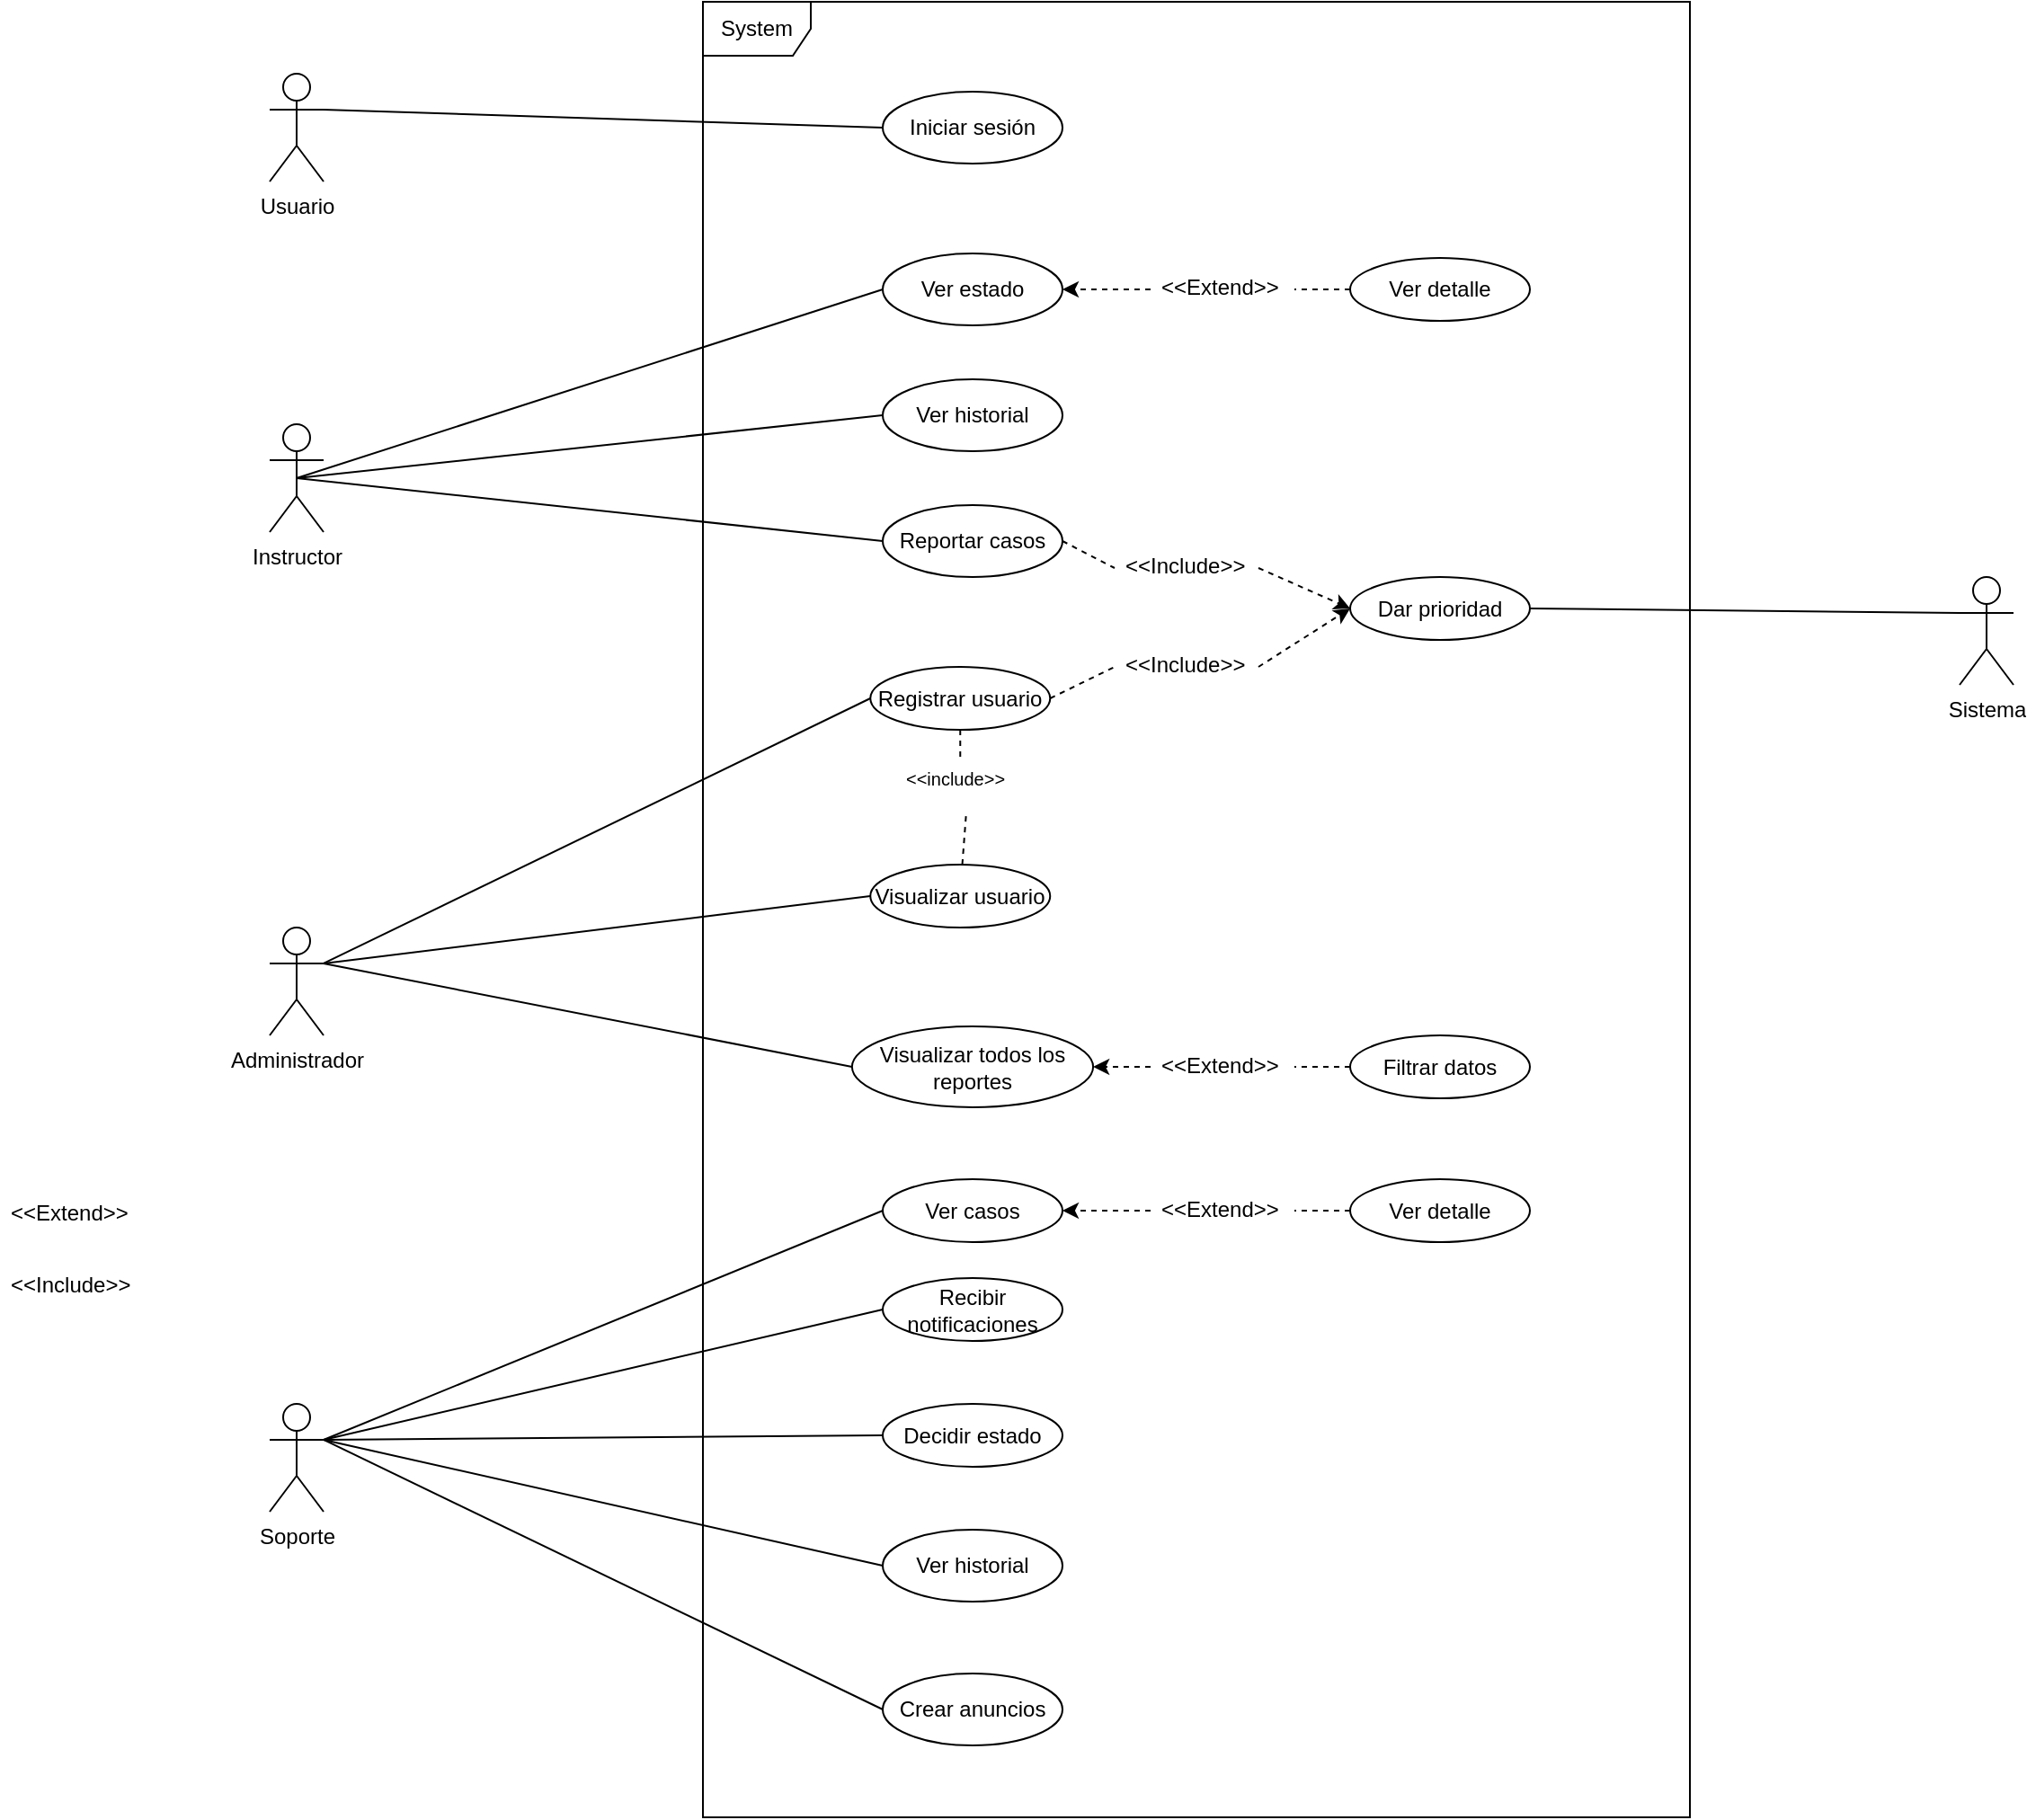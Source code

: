 <mxfile version="24.4.13" type="google">
  <diagram id="lh7WbV4Iy8WrtDELX4y8" name="Caso de Uso">
    <mxGraphModel grid="1" page="1" gridSize="10" guides="1" tooltips="1" connect="1" arrows="1" fold="1" pageScale="1" pageWidth="827" pageHeight="1169" math="0" shadow="0">
      <root>
        <mxCell id="0" />
        <mxCell id="1" parent="0" />
        <mxCell id="MmRivBiSD92z09sdU0Ch-2" value="Instructor" style="shape=umlActor;verticalLabelPosition=bottom;verticalAlign=top;html=1;outlineConnect=0;" vertex="1" parent="1">
          <mxGeometry x="180" y="705" width="30" height="60" as="geometry" />
        </mxCell>
        <mxCell id="MmRivBiSD92z09sdU0Ch-3" value="System" style="shape=umlFrame;whiteSpace=wrap;html=1;pointerEvents=0;" vertex="1" parent="1">
          <mxGeometry x="421" y="470" width="549" height="1010" as="geometry" />
        </mxCell>
        <mxCell id="Rz5tokOLX-X4fyQ1hG-s-20" style="rounded=0;orthogonalLoop=1;jettySize=auto;html=1;exitX=1;exitY=0.5;exitDx=0;exitDy=0;entryX=0;entryY=0.5;entryDx=0;entryDy=0;dashed=1;" edge="1" parent="1" source="Rz5tokOLX-X4fyQ1hG-s-25" target="gPLNGI23Kw-Nau3DVjQg-1">
          <mxGeometry relative="1" as="geometry" />
        </mxCell>
        <mxCell id="MmRivBiSD92z09sdU0Ch-8" value="Reportar casos" style="ellipse;whiteSpace=wrap;html=1;" vertex="1" parent="1">
          <mxGeometry x="521" y="750" width="100" height="40" as="geometry" />
        </mxCell>
        <mxCell id="MmRivBiSD92z09sdU0Ch-11" value="Ver historial" style="ellipse;whiteSpace=wrap;html=1;" vertex="1" parent="1">
          <mxGeometry x="521" y="680" width="100" height="40" as="geometry" />
        </mxCell>
        <mxCell id="MmRivBiSD92z09sdU0Ch-14" value="Iniciar sesión" style="ellipse;whiteSpace=wrap;html=1;" vertex="1" parent="1">
          <mxGeometry x="521" y="520" width="100" height="40" as="geometry" />
        </mxCell>
        <mxCell id="Rz5tokOLX-X4fyQ1hG-s-12" style="rounded=0;orthogonalLoop=1;jettySize=auto;html=1;exitX=1;exitY=0.333;exitDx=0;exitDy=0;exitPerimeter=0;entryX=0;entryY=0.5;entryDx=0;entryDy=0;endArrow=none;endFill=0;" edge="1" parent="1" source="MmRivBiSD92z09sdU0Ch-15" target="Rz5tokOLX-X4fyQ1hG-s-11">
          <mxGeometry relative="1" as="geometry" />
        </mxCell>
        <mxCell id="MmRivBiSD92z09sdU0Ch-15" value="Administrador&lt;div&gt;&lt;br&gt;&lt;/div&gt;" style="shape=umlActor;verticalLabelPosition=bottom;verticalAlign=top;html=1;outlineConnect=0;" vertex="1" parent="1">
          <mxGeometry x="180" y="985" width="30" height="60" as="geometry" />
        </mxCell>
        <mxCell id="Rz5tokOLX-X4fyQ1hG-s-19" style="rounded=0;orthogonalLoop=1;jettySize=auto;html=1;exitX=1;exitY=0.5;exitDx=0;exitDy=0;entryX=0;entryY=0.5;entryDx=0;entryDy=0;dashed=1;" edge="1" parent="1" source="Rz5tokOLX-X4fyQ1hG-s-23" target="gPLNGI23Kw-Nau3DVjQg-1">
          <mxGeometry relative="1" as="geometry" />
        </mxCell>
        <mxCell id="MmRivBiSD92z09sdU0Ch-17" value="Registrar usuario" style="ellipse;whiteSpace=wrap;html=1;" vertex="1" parent="1">
          <mxGeometry x="514.13" y="840" width="100" height="35" as="geometry" />
        </mxCell>
        <mxCell id="MmRivBiSD92z09sdU0Ch-18" value="Visualizar usuario" style="ellipse;whiteSpace=wrap;html=1;" vertex="1" parent="1">
          <mxGeometry x="514.13" y="950" width="100" height="35" as="geometry" />
        </mxCell>
        <mxCell id="MmRivBiSD92z09sdU0Ch-19" style="rounded=0;orthogonalLoop=1;jettySize=auto;html=1;entryX=0;entryY=0.5;entryDx=0;entryDy=0;endArrow=none;endFill=0;exitX=0.5;exitY=0.5;exitDx=0;exitDy=0;exitPerimeter=0;" edge="1" parent="1" source="MmRivBiSD92z09sdU0Ch-2" target="MmRivBiSD92z09sdU0Ch-11">
          <mxGeometry relative="1" as="geometry">
            <mxPoint x="390" y="765" as="sourcePoint" />
            <mxPoint x="550" y="530" as="targetPoint" />
          </mxGeometry>
        </mxCell>
        <mxCell id="MmRivBiSD92z09sdU0Ch-20" style="rounded=0;orthogonalLoop=1;jettySize=auto;html=1;entryX=0;entryY=0.5;entryDx=0;entryDy=0;endArrow=none;endFill=0;exitX=0.5;exitY=0.5;exitDx=0;exitDy=0;exitPerimeter=0;" edge="1" parent="1" source="MmRivBiSD92z09sdU0Ch-2" target="MmRivBiSD92z09sdU0Ch-8">
          <mxGeometry relative="1" as="geometry">
            <mxPoint x="310" y="760" as="sourcePoint" />
            <mxPoint x="550" y="710" as="targetPoint" />
          </mxGeometry>
        </mxCell>
        <mxCell id="MmRivBiSD92z09sdU0Ch-22" style="rounded=0;orthogonalLoop=1;jettySize=auto;html=1;exitX=1;exitY=0.333;exitDx=0;exitDy=0;exitPerimeter=0;entryX=0;entryY=0.5;entryDx=0;entryDy=0;endArrow=none;endFill=0;" edge="1" parent="1" source="MmRivBiSD92z09sdU0Ch-15" target="MmRivBiSD92z09sdU0Ch-17">
          <mxGeometry relative="1" as="geometry">
            <mxPoint x="390" y="720" as="sourcePoint" />
            <mxPoint x="560" y="800" as="targetPoint" />
          </mxGeometry>
        </mxCell>
        <mxCell id="MmRivBiSD92z09sdU0Ch-23" style="rounded=0;orthogonalLoop=1;jettySize=auto;html=1;exitX=1;exitY=0.333;exitDx=0;exitDy=0;exitPerimeter=0;entryX=0;entryY=0.5;entryDx=0;entryDy=0;endArrow=none;endFill=0;" edge="1" parent="1" source="MmRivBiSD92z09sdU0Ch-15" target="MmRivBiSD92z09sdU0Ch-18">
          <mxGeometry relative="1" as="geometry">
            <mxPoint x="380" y="1128" as="sourcePoint" />
            <mxPoint x="550" y="1058" as="targetPoint" />
          </mxGeometry>
        </mxCell>
        <mxCell id="MmRivBiSD92z09sdU0Ch-72" value="Ver estado" style="ellipse;whiteSpace=wrap;html=1;" vertex="1" parent="1">
          <mxGeometry x="521" y="610" width="100" height="40" as="geometry" />
        </mxCell>
        <mxCell id="MmRivBiSD92z09sdU0Ch-73" style="rounded=0;orthogonalLoop=1;jettySize=auto;html=1;exitX=0;exitY=0.5;exitDx=0;exitDy=0;endArrow=none;endFill=0;entryX=0.5;entryY=0.5;entryDx=0;entryDy=0;entryPerimeter=0;" edge="1" parent="1" source="MmRivBiSD92z09sdU0Ch-72" target="MmRivBiSD92z09sdU0Ch-2">
          <mxGeometry relative="1" as="geometry">
            <mxPoint x="390" y="765" as="targetPoint" />
          </mxGeometry>
        </mxCell>
        <mxCell id="Rz5tokOLX-X4fyQ1hG-s-9" style="rounded=0;orthogonalLoop=1;jettySize=auto;html=1;exitX=0;exitY=0.333;exitDx=0;exitDy=0;exitPerimeter=0;entryX=1;entryY=0.5;entryDx=0;entryDy=0;endArrow=none;endFill=0;" edge="1" parent="1" source="MmRivBiSD92z09sdU0Ch-76" target="gPLNGI23Kw-Nau3DVjQg-1">
          <mxGeometry relative="1" as="geometry" />
        </mxCell>
        <mxCell id="MmRivBiSD92z09sdU0Ch-76" value="Sistema&lt;div&gt;&lt;br&gt;&lt;/div&gt;" style="shape=umlActor;verticalLabelPosition=bottom;verticalAlign=top;html=1;" vertex="1" parent="1">
          <mxGeometry x="1120" y="790" width="30" height="60" as="geometry" />
        </mxCell>
        <mxCell id="gPLNGI23Kw-Nau3DVjQg-1" value="Dar prioridad" style="ellipse;whiteSpace=wrap;html=1;" vertex="1" parent="1">
          <mxGeometry x="781" y="790" width="100" height="35" as="geometry" />
        </mxCell>
        <mxCell id="gPLNGI23Kw-Nau3DVjQg-9" style="rounded=0;orthogonalLoop=1;jettySize=auto;html=1;exitX=1;exitY=0.333;exitDx=0;exitDy=0;exitPerimeter=0;entryX=0;entryY=0.5;entryDx=0;entryDy=0;endArrow=none;endFill=0;" edge="1" parent="1" source="gPLNGI23Kw-Nau3DVjQg-6" target="gPLNGI23Kw-Nau3DVjQg-7">
          <mxGeometry relative="1" as="geometry" />
        </mxCell>
        <mxCell id="gPLNGI23Kw-Nau3DVjQg-10" style="rounded=0;orthogonalLoop=1;jettySize=auto;html=1;exitX=1;exitY=0.333;exitDx=0;exitDy=0;exitPerimeter=0;entryX=0;entryY=0.5;entryDx=0;entryDy=0;endArrow=none;endFill=0;" edge="1" parent="1" source="gPLNGI23Kw-Nau3DVjQg-6" target="gPLNGI23Kw-Nau3DVjQg-8">
          <mxGeometry relative="1" as="geometry" />
        </mxCell>
        <mxCell id="R_0sUCDqXXY_c-cNGSCG-5" style="rounded=0;orthogonalLoop=1;jettySize=auto;html=1;entryX=0;entryY=0.5;entryDx=0;entryDy=0;endArrow=none;endFill=0;exitX=1;exitY=0.333;exitDx=0;exitDy=0;exitPerimeter=0;" edge="1" parent="1" source="gPLNGI23Kw-Nau3DVjQg-6" target="v0um87Z71XnuI7ePmmdb-1">
          <mxGeometry relative="1" as="geometry" />
        </mxCell>
        <mxCell id="jb-5SbUCB1I8pJxJVL-R-2" style="rounded=0;orthogonalLoop=1;jettySize=auto;html=1;exitX=1;exitY=0.333;exitDx=0;exitDy=0;exitPerimeter=0;entryX=0;entryY=0.5;entryDx=0;entryDy=0;endArrow=none;endFill=0;" edge="1" parent="1" source="gPLNGI23Kw-Nau3DVjQg-6" target="jb-5SbUCB1I8pJxJVL-R-1">
          <mxGeometry relative="1" as="geometry" />
        </mxCell>
        <mxCell id="gPLNGI23Kw-Nau3DVjQg-6" value="Soporte" style="shape=umlActor;verticalLabelPosition=bottom;verticalAlign=top;html=1;outlineConnect=0;" vertex="1" parent="1">
          <mxGeometry x="180" y="1250" width="30" height="60" as="geometry" />
        </mxCell>
        <mxCell id="gPLNGI23Kw-Nau3DVjQg-7" value="Recibir notificaciones" style="ellipse;whiteSpace=wrap;html=1;" vertex="1" parent="1">
          <mxGeometry x="521" y="1180" width="100" height="35" as="geometry" />
        </mxCell>
        <mxCell id="gPLNGI23Kw-Nau3DVjQg-8" value="Decidir estado" style="ellipse;whiteSpace=wrap;html=1;" vertex="1" parent="1">
          <mxGeometry x="521" y="1250" width="100" height="35" as="geometry" />
        </mxCell>
        <mxCell id="v0um87Z71XnuI7ePmmdb-1" value="Ver casos" style="ellipse;whiteSpace=wrap;html=1;" vertex="1" parent="1">
          <mxGeometry x="521" y="1125" width="100" height="35" as="geometry" />
        </mxCell>
        <mxCell id="v0um87Z71XnuI7ePmmdb-35" value="&amp;lt;&amp;lt;include&amp;gt;&amp;gt;" style="text;strokeColor=none;fillColor=none;spacingLeft=4;spacingRight=4;overflow=hidden;rotatable=0;points=[[0,0.5],[1,0.5]];portConstraint=eastwest;fontSize=10;whiteSpace=wrap;html=1;dashed=1;dashPattern=12 12;direction=south;" vertex="1" parent="1">
          <mxGeometry x="528.26" y="890" width="71.75" height="30" as="geometry" />
        </mxCell>
        <mxCell id="xhQeVwiXVVw_yMUnogQu-4" style="rounded=0;orthogonalLoop=1;jettySize=auto;html=1;entryX=0;entryY=0.5;entryDx=0;entryDy=0;dashed=1;endArrow=none;endFill=0;" edge="1" parent="1" source="MmRivBiSD92z09sdU0Ch-17" target="v0um87Z71XnuI7ePmmdb-35">
          <mxGeometry relative="1" as="geometry" />
        </mxCell>
        <mxCell id="xhQeVwiXVVw_yMUnogQu-5" style="rounded=0;orthogonalLoop=1;jettySize=auto;html=1;entryX=1.021;entryY=0.453;entryDx=0;entryDy=0;entryPerimeter=0;dashed=1;endArrow=none;endFill=0;" edge="1" parent="1" source="MmRivBiSD92z09sdU0Ch-18" target="v0um87Z71XnuI7ePmmdb-35">
          <mxGeometry relative="1" as="geometry" />
        </mxCell>
        <mxCell id="Rz5tokOLX-X4fyQ1hG-s-6" style="rounded=0;orthogonalLoop=1;jettySize=auto;html=1;exitX=1;exitY=0.333;exitDx=0;exitDy=0;exitPerimeter=0;entryX=0;entryY=0.5;entryDx=0;entryDy=0;endArrow=none;endFill=0;" edge="1" parent="1" source="Rz5tokOLX-X4fyQ1hG-s-2" target="MmRivBiSD92z09sdU0Ch-14">
          <mxGeometry relative="1" as="geometry" />
        </mxCell>
        <mxCell id="Rz5tokOLX-X4fyQ1hG-s-2" value="Usuario" style="shape=umlActor;verticalLabelPosition=bottom;verticalAlign=top;html=1;outlineConnect=0;" vertex="1" parent="1">
          <mxGeometry x="180" y="510" width="30" height="60" as="geometry" />
        </mxCell>
        <mxCell id="Rz5tokOLX-X4fyQ1hG-s-11" value="Visualizar todos los reportes" style="ellipse;whiteSpace=wrap;html=1;" vertex="1" parent="1">
          <mxGeometry x="503.93" y="1040" width="134.13" height="45" as="geometry" />
        </mxCell>
        <mxCell id="Rz5tokOLX-X4fyQ1hG-s-14" style="rounded=0;orthogonalLoop=1;jettySize=auto;html=1;exitX=0;exitY=0.5;exitDx=0;exitDy=0;entryX=1;entryY=0.5;entryDx=0;entryDy=0;dashed=1;" edge="1" parent="1" source="Rz5tokOLX-X4fyQ1hG-s-27" target="Rz5tokOLX-X4fyQ1hG-s-11">
          <mxGeometry relative="1" as="geometry" />
        </mxCell>
        <mxCell id="Rz5tokOLX-X4fyQ1hG-s-13" value="Filtrar datos" style="ellipse;whiteSpace=wrap;html=1;" vertex="1" parent="1">
          <mxGeometry x="781" y="1045" width="100" height="35" as="geometry" />
        </mxCell>
        <mxCell id="Rz5tokOLX-X4fyQ1hG-s-16" style="rounded=0;orthogonalLoop=1;jettySize=auto;html=1;exitX=0;exitY=0.5;exitDx=0;exitDy=0;entryX=1;entryY=0.5;entryDx=0;entryDy=0;dashed=1;" edge="1" parent="1" source="Rz5tokOLX-X4fyQ1hG-s-31" target="MmRivBiSD92z09sdU0Ch-72">
          <mxGeometry relative="1" as="geometry" />
        </mxCell>
        <mxCell id="Rz5tokOLX-X4fyQ1hG-s-15" value="Ver detalle" style="ellipse;whiteSpace=wrap;html=1;" vertex="1" parent="1">
          <mxGeometry x="781" y="612.5" width="100" height="35" as="geometry" />
        </mxCell>
        <mxCell id="Rz5tokOLX-X4fyQ1hG-s-18" style="rounded=0;orthogonalLoop=1;jettySize=auto;html=1;exitX=0;exitY=0.5;exitDx=0;exitDy=0;entryX=1;entryY=0.5;entryDx=0;entryDy=0;dashed=1;" edge="1" parent="1" source="Rz5tokOLX-X4fyQ1hG-s-29" target="v0um87Z71XnuI7ePmmdb-1">
          <mxGeometry relative="1" as="geometry" />
        </mxCell>
        <mxCell id="Rz5tokOLX-X4fyQ1hG-s-17" value="Ver detalle" style="ellipse;whiteSpace=wrap;html=1;" vertex="1" parent="1">
          <mxGeometry x="781" y="1125" width="100" height="35" as="geometry" />
        </mxCell>
        <mxCell id="Rz5tokOLX-X4fyQ1hG-s-21" value="&amp;lt;&amp;lt;Extend&amp;gt;&amp;gt;" style="text;strokeColor=none;fillColor=none;spacingLeft=4;spacingRight=4;overflow=hidden;rotatable=0;points=[[0,0.5],[1,0.5]];portConstraint=eastwest;fontSize=12;whiteSpace=wrap;html=1;" vertex="1" parent="1">
          <mxGeometry x="30" y="1130" width="80" height="30" as="geometry" />
        </mxCell>
        <mxCell id="Rz5tokOLX-X4fyQ1hG-s-22" value="&amp;lt;&amp;lt;Include&amp;gt;&amp;gt;" style="text;strokeColor=none;fillColor=none;spacingLeft=4;spacingRight=4;overflow=hidden;rotatable=0;points=[[0,0.5],[1,0.5]];portConstraint=eastwest;fontSize=12;whiteSpace=wrap;html=1;" vertex="1" parent="1">
          <mxGeometry x="30" y="1170" width="80" height="30" as="geometry" />
        </mxCell>
        <mxCell id="Rz5tokOLX-X4fyQ1hG-s-24" value="" style="rounded=0;orthogonalLoop=1;jettySize=auto;html=1;exitX=1;exitY=0.5;exitDx=0;exitDy=0;entryX=0;entryY=0.5;entryDx=0;entryDy=0;dashed=1;endArrow=none;endFill=0;" edge="1" parent="1" source="MmRivBiSD92z09sdU0Ch-17" target="Rz5tokOLX-X4fyQ1hG-s-23">
          <mxGeometry relative="1" as="geometry">
            <mxPoint x="614" y="858" as="sourcePoint" />
            <mxPoint x="781" y="808" as="targetPoint" />
          </mxGeometry>
        </mxCell>
        <mxCell id="Rz5tokOLX-X4fyQ1hG-s-23" value="&amp;lt;&amp;lt;Include&amp;gt;&amp;gt;" style="text;strokeColor=none;fillColor=none;spacingLeft=4;spacingRight=4;overflow=hidden;rotatable=0;points=[[0,0.5],[1,0.5]];portConstraint=eastwest;fontSize=12;whiteSpace=wrap;html=1;" vertex="1" parent="1">
          <mxGeometry x="650" y="825" width="80" height="30" as="geometry" />
        </mxCell>
        <mxCell id="Rz5tokOLX-X4fyQ1hG-s-26" value="" style="rounded=0;orthogonalLoop=1;jettySize=auto;html=1;exitX=1;exitY=0.5;exitDx=0;exitDy=0;entryX=0;entryY=0.5;entryDx=0;entryDy=0;dashed=1;endArrow=none;endFill=0;" edge="1" parent="1" source="MmRivBiSD92z09sdU0Ch-8" target="Rz5tokOLX-X4fyQ1hG-s-25">
          <mxGeometry relative="1" as="geometry">
            <mxPoint x="621" y="770" as="sourcePoint" />
            <mxPoint x="781" y="808" as="targetPoint" />
          </mxGeometry>
        </mxCell>
        <mxCell id="Rz5tokOLX-X4fyQ1hG-s-25" value="&amp;lt;&amp;lt;Include&amp;gt;&amp;gt;" style="text;strokeColor=none;fillColor=none;spacingLeft=4;spacingRight=4;overflow=hidden;rotatable=0;points=[[0,0.5],[1,0.5]];portConstraint=eastwest;fontSize=12;whiteSpace=wrap;html=1;" vertex="1" parent="1">
          <mxGeometry x="650" y="770" width="80" height="30" as="geometry" />
        </mxCell>
        <mxCell id="Rz5tokOLX-X4fyQ1hG-s-28" value="" style="rounded=0;orthogonalLoop=1;jettySize=auto;html=1;exitX=0;exitY=0.5;exitDx=0;exitDy=0;entryX=1;entryY=0.5;entryDx=0;entryDy=0;dashed=1;endArrow=none;endFill=0;" edge="1" parent="1" source="Rz5tokOLX-X4fyQ1hG-s-13" target="Rz5tokOLX-X4fyQ1hG-s-27">
          <mxGeometry relative="1" as="geometry">
            <mxPoint x="781" y="1063" as="sourcePoint" />
            <mxPoint x="638" y="1063" as="targetPoint" />
          </mxGeometry>
        </mxCell>
        <mxCell id="Rz5tokOLX-X4fyQ1hG-s-27" value="&amp;lt;&amp;lt;Extend&amp;gt;&amp;gt;" style="text;strokeColor=none;fillColor=none;spacingLeft=4;spacingRight=4;overflow=hidden;rotatable=0;points=[[0,0.5],[1,0.5]];portConstraint=eastwest;fontSize=12;whiteSpace=wrap;html=1;" vertex="1" parent="1">
          <mxGeometry x="670" y="1047.5" width="80" height="30" as="geometry" />
        </mxCell>
        <mxCell id="Rz5tokOLX-X4fyQ1hG-s-30" value="" style="rounded=0;orthogonalLoop=1;jettySize=auto;html=1;exitX=0;exitY=0.5;exitDx=0;exitDy=0;entryX=1;entryY=0.5;entryDx=0;entryDy=0;dashed=1;endArrow=none;endFill=0;" edge="1" parent="1" source="Rz5tokOLX-X4fyQ1hG-s-17" target="Rz5tokOLX-X4fyQ1hG-s-29">
          <mxGeometry relative="1" as="geometry">
            <mxPoint x="781" y="1198" as="sourcePoint" />
            <mxPoint x="621" y="1198" as="targetPoint" />
          </mxGeometry>
        </mxCell>
        <mxCell id="Rz5tokOLX-X4fyQ1hG-s-29" value="&amp;lt;&amp;lt;Extend&amp;gt;&amp;gt;" style="text;strokeColor=none;fillColor=none;spacingLeft=4;spacingRight=4;overflow=hidden;rotatable=0;points=[[0,0.5],[1,0.5]];portConstraint=eastwest;fontSize=12;whiteSpace=wrap;html=1;" vertex="1" parent="1">
          <mxGeometry x="670" y="1127.5" width="80" height="30" as="geometry" />
        </mxCell>
        <mxCell id="Rz5tokOLX-X4fyQ1hG-s-32" value="" style="rounded=0;orthogonalLoop=1;jettySize=auto;html=1;exitX=0;exitY=0.5;exitDx=0;exitDy=0;entryX=1;entryY=0.5;entryDx=0;entryDy=0;dashed=1;endArrow=none;endFill=0;" edge="1" parent="1" source="Rz5tokOLX-X4fyQ1hG-s-15" target="Rz5tokOLX-X4fyQ1hG-s-31">
          <mxGeometry relative="1" as="geometry">
            <mxPoint x="781" y="630" as="sourcePoint" />
            <mxPoint x="621" y="630" as="targetPoint" />
          </mxGeometry>
        </mxCell>
        <mxCell id="Rz5tokOLX-X4fyQ1hG-s-31" value="&amp;lt;&amp;lt;Extend&amp;gt;&amp;gt;" style="text;strokeColor=none;fillColor=none;spacingLeft=4;spacingRight=4;overflow=hidden;rotatable=0;points=[[0,0.5],[1,0.5]];portConstraint=eastwest;fontSize=12;whiteSpace=wrap;html=1;" vertex="1" parent="1">
          <mxGeometry x="670" y="615" width="80" height="30" as="geometry" />
        </mxCell>
        <mxCell id="Rz5tokOLX-X4fyQ1hG-s-33" value="Ver historial" style="ellipse;whiteSpace=wrap;html=1;" vertex="1" parent="1">
          <mxGeometry x="521.0" y="1320" width="100" height="40" as="geometry" />
        </mxCell>
        <mxCell id="Rz5tokOLX-X4fyQ1hG-s-34" style="rounded=0;orthogonalLoop=1;jettySize=auto;html=1;exitX=0;exitY=0.5;exitDx=0;exitDy=0;entryX=1;entryY=0.333;entryDx=0;entryDy=0;entryPerimeter=0;endArrow=none;endFill=0;" edge="1" parent="1" source="Rz5tokOLX-X4fyQ1hG-s-33" target="gPLNGI23Kw-Nau3DVjQg-6">
          <mxGeometry relative="1" as="geometry" />
        </mxCell>
        <mxCell id="jb-5SbUCB1I8pJxJVL-R-1" value="Crear anuncios" style="ellipse;whiteSpace=wrap;html=1;" vertex="1" parent="1">
          <mxGeometry x="521.0" y="1400" width="100" height="40" as="geometry" />
        </mxCell>
      </root>
    </mxGraphModel>
  </diagram>
</mxfile>
